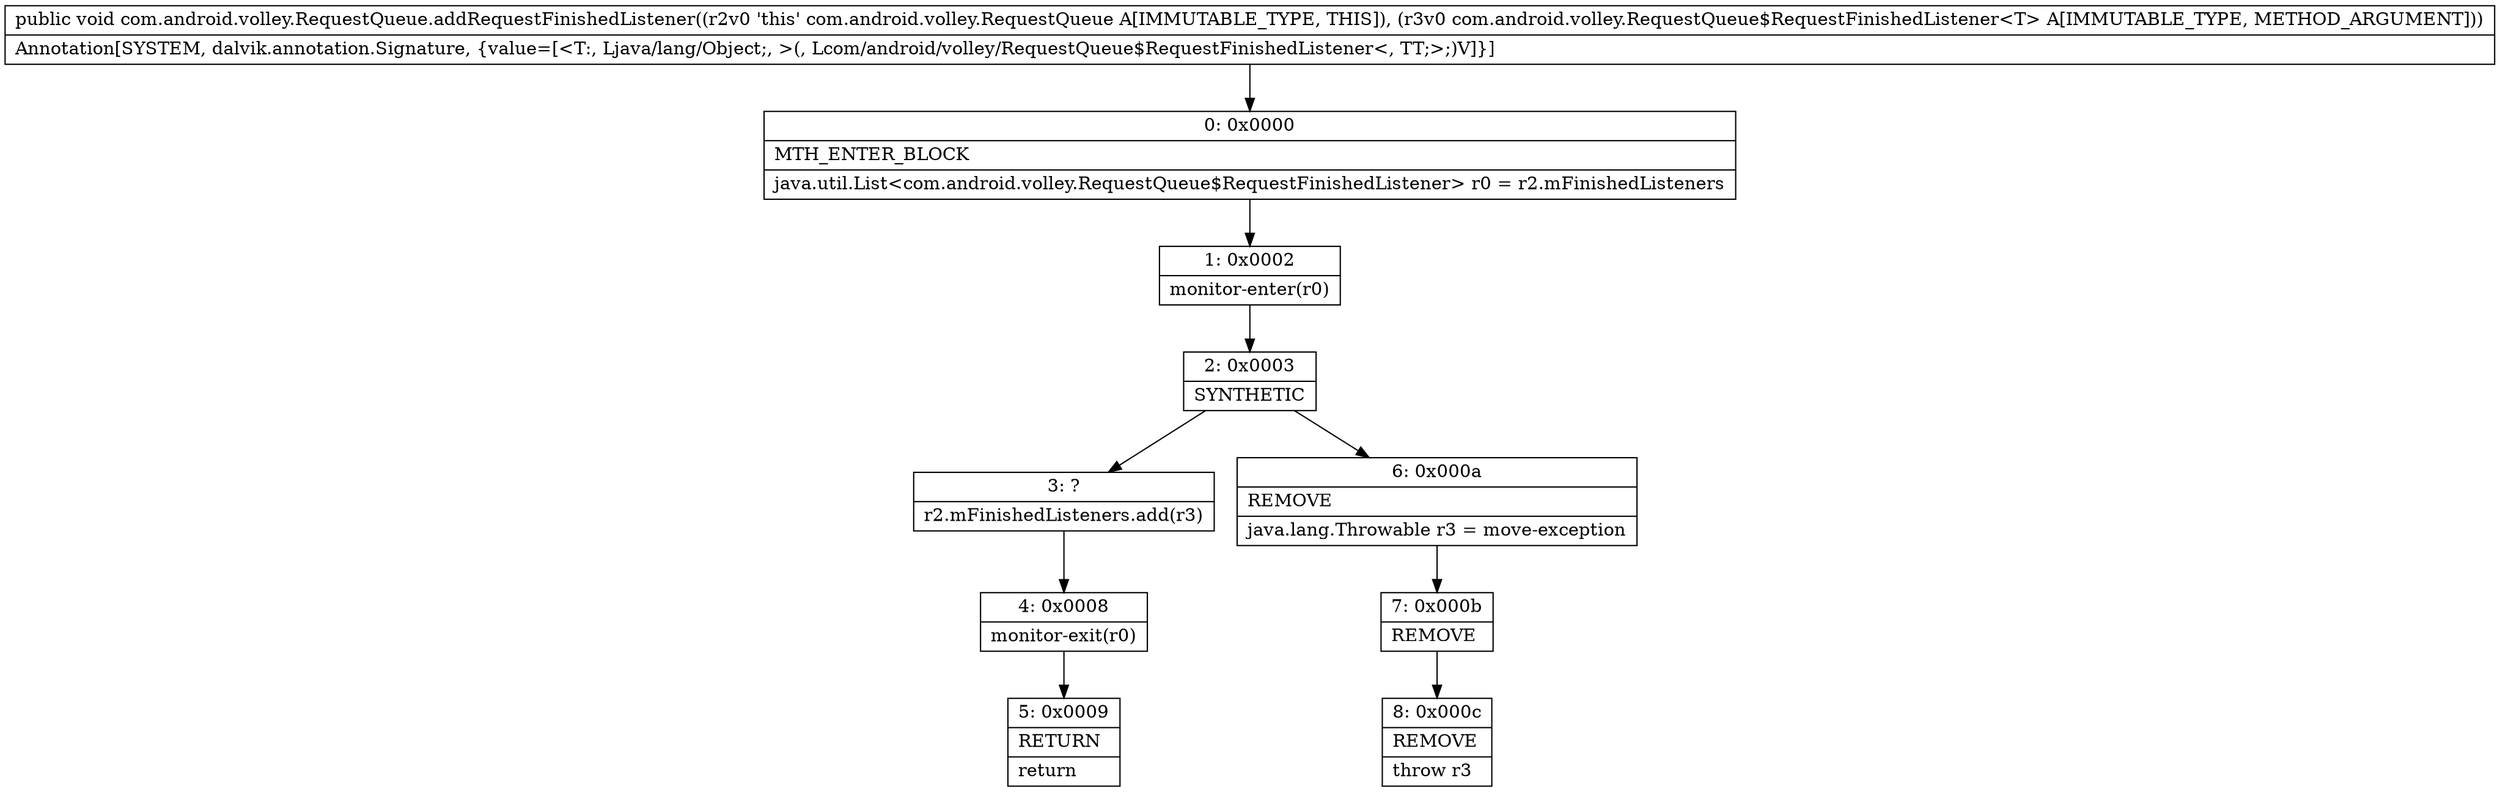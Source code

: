 digraph "CFG forcom.android.volley.RequestQueue.addRequestFinishedListener(Lcom\/android\/volley\/RequestQueue$RequestFinishedListener;)V" {
Node_0 [shape=record,label="{0\:\ 0x0000|MTH_ENTER_BLOCK\l|java.util.List\<com.android.volley.RequestQueue$RequestFinishedListener\> r0 = r2.mFinishedListeners\l}"];
Node_1 [shape=record,label="{1\:\ 0x0002|monitor\-enter(r0)\l}"];
Node_2 [shape=record,label="{2\:\ 0x0003|SYNTHETIC\l}"];
Node_3 [shape=record,label="{3\:\ ?|r2.mFinishedListeners.add(r3)\l}"];
Node_4 [shape=record,label="{4\:\ 0x0008|monitor\-exit(r0)\l}"];
Node_5 [shape=record,label="{5\:\ 0x0009|RETURN\l|return\l}"];
Node_6 [shape=record,label="{6\:\ 0x000a|REMOVE\l|java.lang.Throwable r3 = move\-exception\l}"];
Node_7 [shape=record,label="{7\:\ 0x000b|REMOVE\l}"];
Node_8 [shape=record,label="{8\:\ 0x000c|REMOVE\l|throw r3\l}"];
MethodNode[shape=record,label="{public void com.android.volley.RequestQueue.addRequestFinishedListener((r2v0 'this' com.android.volley.RequestQueue A[IMMUTABLE_TYPE, THIS]), (r3v0 com.android.volley.RequestQueue$RequestFinishedListener\<T\> A[IMMUTABLE_TYPE, METHOD_ARGUMENT]))  | Annotation[SYSTEM, dalvik.annotation.Signature, \{value=[\<T:, Ljava\/lang\/Object;, \>(, Lcom\/android\/volley\/RequestQueue$RequestFinishedListener\<, TT;\>;)V]\}]\l}"];
MethodNode -> Node_0;
Node_0 -> Node_1;
Node_1 -> Node_2;
Node_2 -> Node_3;
Node_2 -> Node_6;
Node_3 -> Node_4;
Node_4 -> Node_5;
Node_6 -> Node_7;
Node_7 -> Node_8;
}


